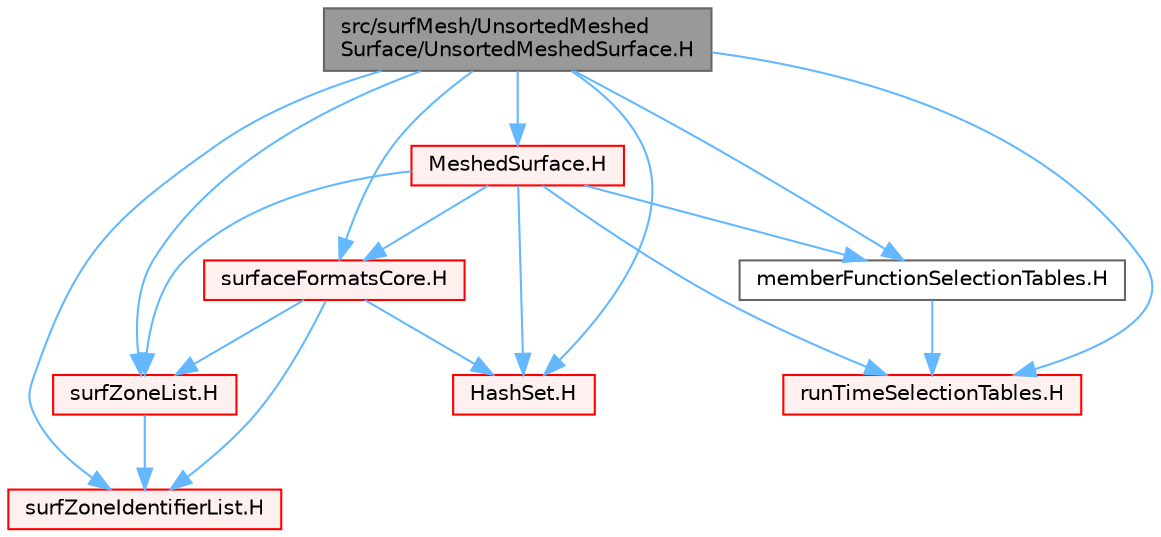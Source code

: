 digraph "src/surfMesh/UnsortedMeshedSurface/UnsortedMeshedSurface.H"
{
 // LATEX_PDF_SIZE
  bgcolor="transparent";
  edge [fontname=Helvetica,fontsize=10,labelfontname=Helvetica,labelfontsize=10];
  node [fontname=Helvetica,fontsize=10,shape=box,height=0.2,width=0.4];
  Node1 [id="Node000001",label="src/surfMesh/UnsortedMeshed\lSurface/UnsortedMeshedSurface.H",height=0.2,width=0.4,color="gray40", fillcolor="grey60", style="filled", fontcolor="black",tooltip=" "];
  Node1 -> Node2 [id="edge1_Node000001_Node000002",color="steelblue1",style="solid",tooltip=" "];
  Node2 [id="Node000002",label="MeshedSurface.H",height=0.2,width=0.4,color="red", fillcolor="#FFF0F0", style="filled",URL="$MeshedSurface_8H.html",tooltip=" "];
  Node2 -> Node171 [id="edge2_Node000002_Node000171",color="steelblue1",style="solid",tooltip=" "];
  Node171 [id="Node000171",label="HashSet.H",height=0.2,width=0.4,color="red", fillcolor="#FFF0F0", style="filled",URL="$HashSet_8H.html",tooltip=" "];
  Node2 -> Node244 [id="edge3_Node000002_Node000244",color="steelblue1",style="solid",tooltip=" "];
  Node244 [id="Node000244",label="surfZoneList.H",height=0.2,width=0.4,color="red", fillcolor="#FFF0F0", style="filled",URL="$surfZoneList_8H.html",tooltip=" "];
  Node244 -> Node260 [id="edge4_Node000244_Node000260",color="steelblue1",style="solid",tooltip=" "];
  Node260 [id="Node000260",label="surfZoneIdentifierList.H",height=0.2,width=0.4,color="red", fillcolor="#FFF0F0", style="filled",URL="$surfZoneIdentifierList_8H.html",tooltip=" "];
  Node2 -> Node261 [id="edge5_Node000002_Node000261",color="steelblue1",style="solid",tooltip=" "];
  Node261 [id="Node000261",label="surfaceFormatsCore.H",height=0.2,width=0.4,color="red", fillcolor="#FFF0F0", style="filled",URL="$surfaceFormatsCore_8H.html",tooltip=" "];
  Node261 -> Node171 [id="edge6_Node000261_Node000171",color="steelblue1",style="solid",tooltip=" "];
  Node261 -> Node244 [id="edge7_Node000261_Node000244",color="steelblue1",style="solid",tooltip=" "];
  Node261 -> Node260 [id="edge8_Node000261_Node000260",color="steelblue1",style="solid",tooltip=" "];
  Node2 -> Node117 [id="edge9_Node000002_Node000117",color="steelblue1",style="solid",tooltip=" "];
  Node117 [id="Node000117",label="runTimeSelectionTables.H",height=0.2,width=0.4,color="red", fillcolor="#FFF0F0", style="filled",URL="$runTimeSelectionTables_8H.html",tooltip="Macros to ease declaration of run-time selection tables."];
  Node2 -> Node264 [id="edge10_Node000002_Node000264",color="steelblue1",style="solid",tooltip=" "];
  Node264 [id="Node000264",label="memberFunctionSelectionTables.H",height=0.2,width=0.4,color="grey40", fillcolor="white", style="filled",URL="$memberFunctionSelectionTables_8H.html",tooltip="Macros to ease declaration of member function selection tables."];
  Node264 -> Node117 [id="edge11_Node000264_Node000117",color="steelblue1",style="solid",tooltip=" "];
  Node1 -> Node260 [id="edge12_Node000001_Node000260",color="steelblue1",style="solid",tooltip=" "];
  Node1 -> Node244 [id="edge13_Node000001_Node000244",color="steelblue1",style="solid",tooltip=" "];
  Node1 -> Node261 [id="edge14_Node000001_Node000261",color="steelblue1",style="solid",tooltip=" "];
  Node1 -> Node171 [id="edge15_Node000001_Node000171",color="steelblue1",style="solid",tooltip=" "];
  Node1 -> Node117 [id="edge16_Node000001_Node000117",color="steelblue1",style="solid",tooltip=" "];
  Node1 -> Node264 [id="edge17_Node000001_Node000264",color="steelblue1",style="solid",tooltip=" "];
}
